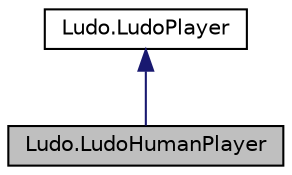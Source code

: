 digraph "Ludo.LudoHumanPlayer"
{
  edge [fontname="Helvetica",fontsize="10",labelfontname="Helvetica",labelfontsize="10"];
  node [fontname="Helvetica",fontsize="10",shape=record];
  Node1 [label="Ludo.LudoHumanPlayer",height=0.2,width=0.4,color="black", fillcolor="grey75", style="filled", fontcolor="black"];
  Node2 -> Node1 [dir="back",color="midnightblue",fontsize="10",style="solid",fontname="Helvetica"];
  Node2 [label="Ludo.LudoPlayer",height=0.2,width=0.4,color="black", fillcolor="white", style="filled",URL="$class_ludo_1_1_ludo_player.html",tooltip="Creates a ludo player and stores there name for both human and AI player upon further implementation..."];
}
